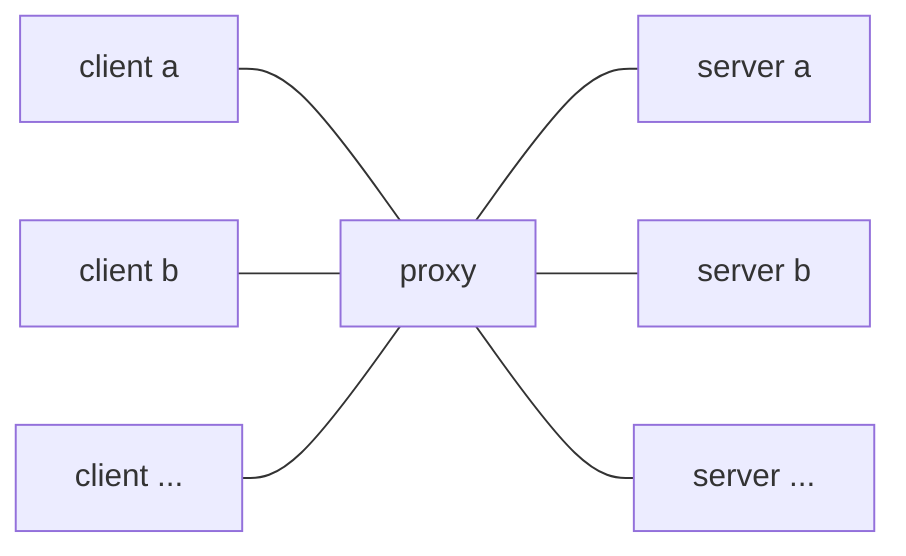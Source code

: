 graph LR;
    ca[client a]---proxy
    cb[client b]---proxy
    cc[client ...]---proxy
    proxy---sa[server a]
    proxy---sb[server b]
    proxy---sc[server ...]